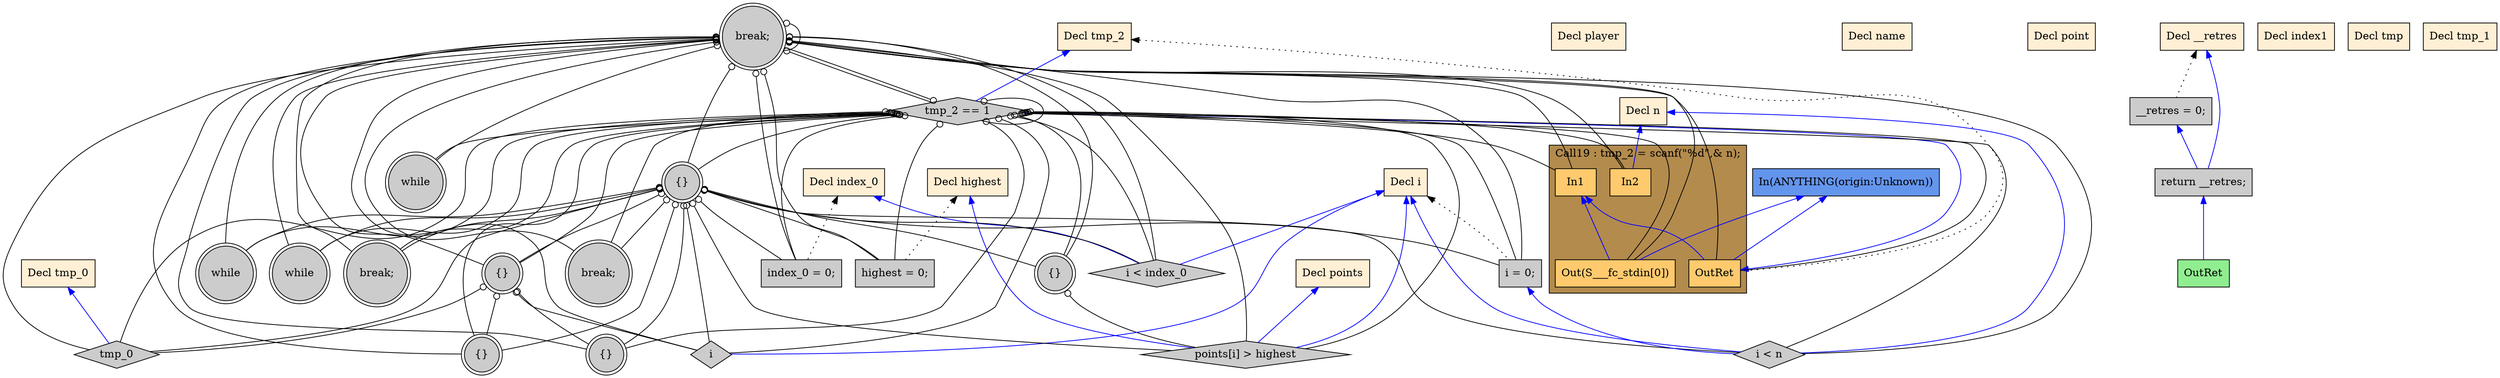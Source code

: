 digraph G {
  rankdir=TB;
  node [style="filled", ];
  32 [label="tmp_0", fillcolor="#CCCCCC", shape=diamond, ];
  33 [label="{}", fillcolor="#CCCCCC", shape=doublecircle, ];
  34 [label="{}", fillcolor="#CCCCCC", shape=doublecircle, ];
  2 [label="Decl player", fillcolor="#FFEFD5", shape=box, ];
  35 [label="while", fillcolor="#CCCCCC", shape=doublecircle, ];
  3 [label="Decl name", fillcolor="#FFEFD5", shape=box, ];
  36 [label="i < index_0", fillcolor="#CCCCCC", shape=diamond, ];
  4 [label="Decl n", fillcolor="#FFEFD5", shape=box, ];
  37 [label="break;", fillcolor="#CCCCCC", shape=doublecircle, ];
  5 [label="Decl point", fillcolor="#FFEFD5", shape=box, ];
  38 [label="{}", fillcolor="#CCCCCC", shape=doublecircle, ];
  6 [label="Decl i", fillcolor="#FFEFD5", shape=box, ];
  39 [label="points[i] > highest", fillcolor="#CCCCCC", shape=diamond, ];
  7 [label="Decl index_0", fillcolor="#FFEFD5", shape=box, ];
  40 [label="break;", fillcolor="#CCCCCC", shape=doublecircle, ];
  8 [label="Decl highest", fillcolor="#FFEFD5", shape=box, ];
  41 [label="__retres = 0;", fillcolor="#CCCCCC", shape=box, ];
  9 [label="Decl index1", fillcolor="#FFEFD5", shape=box, ];
  42 [label="return __retres;", fillcolor="#CCCCCC", shape=box, ];
  10 [label="Decl points", fillcolor="#FFEFD5", shape=box, ];
  43 [label="OutRet", fillcolor="#90EE90", shape=box, ];
  11 [label="Decl tmp", fillcolor="#FFEFD5", shape=box, ];
  44 [label="In(ANYTHING(origin:Unknown))", fillcolor="#6495ED", shape=box, ];
  12 [label="Decl tmp_0", fillcolor="#FFEFD5", shape=box, ];
  13 [label="Decl tmp_1", fillcolor="#FFEFD5", shape=box, ];
  14 [label="Decl tmp_2", fillcolor="#FFEFD5", shape=box, ];
  15 [label="Decl __retres", fillcolor="#FFEFD5", shape=box, ];
  16 [label="while", fillcolor="#CCCCCC", shape=doublecircle, ];
  18 [label="In1", fillcolor="#FFCA6E", shape=box, ];
  19 [label="In2", fillcolor="#FFCA6E", shape=box, ];
  20 [label="Out(S___fc_stdin[0])", fillcolor="#FFCA6E", shape=box, ];
  21 [label="OutRet", fillcolor="#FFCA6E", shape=box, ];
  22 [label="tmp_2 == 1", fillcolor="#CCCCCC", shape=diamond, ];
  23 [label="{}", fillcolor="#CCCCCC", shape=doublecircle, ];
  24 [label="index_0 = 0;", fillcolor="#CCCCCC", shape=box, ];
  25 [label="highest = 0;", fillcolor="#CCCCCC", shape=box, ];
  26 [label="i = 0;", fillcolor="#CCCCCC", shape=box, ];
  27 [label="while", fillcolor="#CCCCCC", shape=doublecircle, ];
  28 [label="i < n", fillcolor="#CCCCCC", shape=diamond, ];
  29 [label="break;", fillcolor="#CCCCCC", shape=doublecircle, ];
  30 [label="{}", fillcolor="#CCCCCC", shape=doublecircle, ];
  31 [label="i", fillcolor="#CCCCCC", shape=diamond, ];
  
  subgraph cluster_Call19 { label="Call19 : tmp_2 = scanf(\"%d\",& n);";
                            fillcolor="#B38B4D"; style="filled"; 21;20;19;18;
     };
  
  edge [dir=back, ];
  12 -> 32 [color="#0000FF", ];
  22 -> 32 [color="#000000", arrowtail=odot, ];
  23 -> 32 [color="#000000", arrowtail=odot, ];
  30 -> 32 [color="#000000", arrowtail=odot, ];
  40 -> 32 [color="#000000", arrowtail=odot, ];
  22 -> 33 [color="#000000", arrowtail=odot, ];
  23 -> 33 [color="#000000", arrowtail=odot, ];
  30 -> 33 [color="#000000", arrowtail=odot, ];
  40 -> 33 [color="#000000", arrowtail=odot, ];
  22 -> 34 [color="#000000", arrowtail=odot, ];
  23 -> 34 [color="#000000", arrowtail=odot, ];
  30 -> 34 [color="#000000", arrowtail=odot, ];
  40 -> 34 [color="#000000", arrowtail=odot, ];
  22 -> 35 [color="#000000", arrowtail=odot, ];
  23 -> 35 [color="#000000", arrowtail=odot, ];
  40 -> 35 [color="#000000", arrowtail=odot, ];
  6 -> 36 [color="#0000FF", ];
  7 -> 36 [color="#0000FF", ];
  22 -> 36 [color="#000000", arrowtail=odot, ];
  23 -> 36 [color="#000000", arrowtail=odot, ];
  40 -> 36 [color="#000000", arrowtail=odot, ];
  22 -> 37 [color="#000000", arrowtail=odot, ];
  23 -> 37 [color="#000000", arrowtail=odot, ];
  40 -> 37 [color="#000000", arrowtail=odot, ];
  22 -> 38 [color="#000000", arrowtail=odot, ];
  23 -> 38 [color="#000000", arrowtail=odot, ];
  40 -> 38 [color="#000000", arrowtail=odot, ];
  6 -> 39 [color="#0000FF", ];
  8 -> 39 [color="#0000FF", ];
  10 -> 39 [color="#0000FF", ];
  22 -> 39 [color="#000000", arrowtail=odot, ];
  23 -> 39 [color="#000000", arrowtail=odot, ];
  38 -> 39 [color="#000000", arrowtail=odot, ];
  40 -> 39 [color="#000000", arrowtail=odot, ];
  22 -> 40 [color="#000000", arrowtail=odot, ];
  40 -> 40 [color="#000000", arrowtail=odot, ];
  15 -> 41 [color="#000000", style="dotted", ];
  15 -> 42 [color="#0000FF", ];
  41 -> 42 [color="#0000FF", ];
  42 -> 43 [color="#0000FF", ];
  22 -> 16 [color="#000000", arrowtail=odot, ];
  40 -> 16 [color="#000000", arrowtail=odot, ];
  22 -> 18 [color="#000000", arrowtail=odot, ];
  40 -> 18 [color="#000000", arrowtail=odot, ];
  4 -> 19 [color="#0000FF", ];
  22 -> 19 [color="#000000", arrowtail=odot, ];
  40 -> 19 [color="#000000", arrowtail=odot, ];
  18 -> 20 [color="#0000FF", ];
  22 -> 20 [color="#000000", arrowtail=odot, ];
  40 -> 20 [color="#000000", arrowtail=odot, ];
  44 -> 20 [color="#0000FF", ];
  14 -> 21 [color="#000000", style="dotted", ];
  18 -> 21 [color="#0000FF", ];
  22 -> 21 [color="#000000", arrowtail=odot, ];
  40 -> 21 [color="#000000", arrowtail=odot, ];
  44 -> 21 [color="#0000FF", ];
  14 -> 22 [color="#0000FF", ];
  21 -> 22 [color="#0000FF", ];
  22 -> 22 [color="#000000", arrowtail=odot, ];
  40 -> 22 [color="#000000", arrowtail=odot, ];
  22 -> 23 [color="#000000", arrowtail=odot, ];
  40 -> 23 [color="#000000", arrowtail=odot, ];
  7 -> 24 [color="#000000", style="dotted", ];
  22 -> 24 [color="#000000", arrowtail=odot, ];
  23 -> 24 [color="#000000", arrowtail=odot, ];
  40 -> 24 [color="#000000", arrowtail=odot, ];
  8 -> 25 [color="#000000", style="dotted", ];
  22 -> 25 [color="#000000", arrowtail=odot, ];
  23 -> 25 [color="#000000", arrowtail=odot, ];
  40 -> 25 [color="#000000", arrowtail=odot, ];
  6 -> 26 [color="#000000", style="dotted", ];
  22 -> 26 [color="#000000", arrowtail=odot, ];
  23 -> 26 [color="#000000", arrowtail=odot, ];
  40 -> 26 [color="#000000", arrowtail=odot, ];
  22 -> 27 [color="#000000", arrowtail=odot, ];
  23 -> 27 [color="#000000", arrowtail=odot, ];
  40 -> 27 [color="#000000", arrowtail=odot, ];
  4 -> 28 [color="#0000FF", ];
  6 -> 28 [color="#0000FF", ];
  22 -> 28 [color="#000000", arrowtail=odot, ];
  23 -> 28 [color="#000000", arrowtail=odot, ];
  26 -> 28 [color="#0000FF", ];
  40 -> 28 [color="#000000", arrowtail=odot, ];
  22 -> 29 [color="#000000", arrowtail=odot, ];
  23 -> 29 [color="#000000", arrowtail=odot, ];
  40 -> 29 [color="#000000", arrowtail=odot, ];
  22 -> 30 [color="#000000", arrowtail=odot, ];
  23 -> 30 [color="#000000", arrowtail=odot, ];
  40 -> 30 [color="#000000", arrowtail=odot, ];
  6 -> 31 [color="#0000FF", ];
  22 -> 31 [color="#000000", arrowtail=odot, ];
  23 -> 31 [color="#000000", arrowtail=odot, ];
  30 -> 31 [color="#000000", arrowtail=odot, ];
  40 -> 31 [color="#000000", arrowtail=odot, ];
  
  }